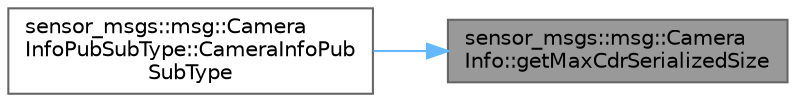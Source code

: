 digraph "sensor_msgs::msg::CameraInfo::getMaxCdrSerializedSize"
{
 // INTERACTIVE_SVG=YES
 // LATEX_PDF_SIZE
  bgcolor="transparent";
  edge [fontname=Helvetica,fontsize=10,labelfontname=Helvetica,labelfontsize=10];
  node [fontname=Helvetica,fontsize=10,shape=box,height=0.2,width=0.4];
  rankdir="RL";
  Node1 [id="Node000001",label="sensor_msgs::msg::Camera\lInfo::getMaxCdrSerializedSize",height=0.2,width=0.4,color="gray40", fillcolor="grey60", style="filled", fontcolor="black",tooltip="This function returns the maximum serialized size of an object depending on the buffer alignment."];
  Node1 -> Node2 [id="edge1_Node000001_Node000002",dir="back",color="steelblue1",style="solid",tooltip=" "];
  Node2 [id="Node000002",label="sensor_msgs::msg::Camera\lInfoPubSubType::CameraInfoPub\lSubType",height=0.2,width=0.4,color="grey40", fillcolor="white", style="filled",URL="$d4/d4d/classsensor__msgs_1_1msg_1_1CameraInfoPubSubType.html#a8a3345b743a0153f29f706a49810702b",tooltip=" "];
}
